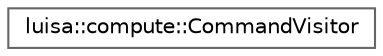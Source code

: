 digraph "类继承关系图"
{
 // LATEX_PDF_SIZE
  bgcolor="transparent";
  edge [fontname=Helvetica,fontsize=10,labelfontname=Helvetica,labelfontsize=10];
  node [fontname=Helvetica,fontsize=10,shape=box,height=0.2,width=0.4];
  rankdir="LR";
  Node0 [id="Node000000",label="luisa::compute::CommandVisitor",height=0.2,width=0.4,color="grey40", fillcolor="white", style="filled",URL="$structluisa_1_1compute_1_1_command_visitor.html",tooltip=" "];
}
